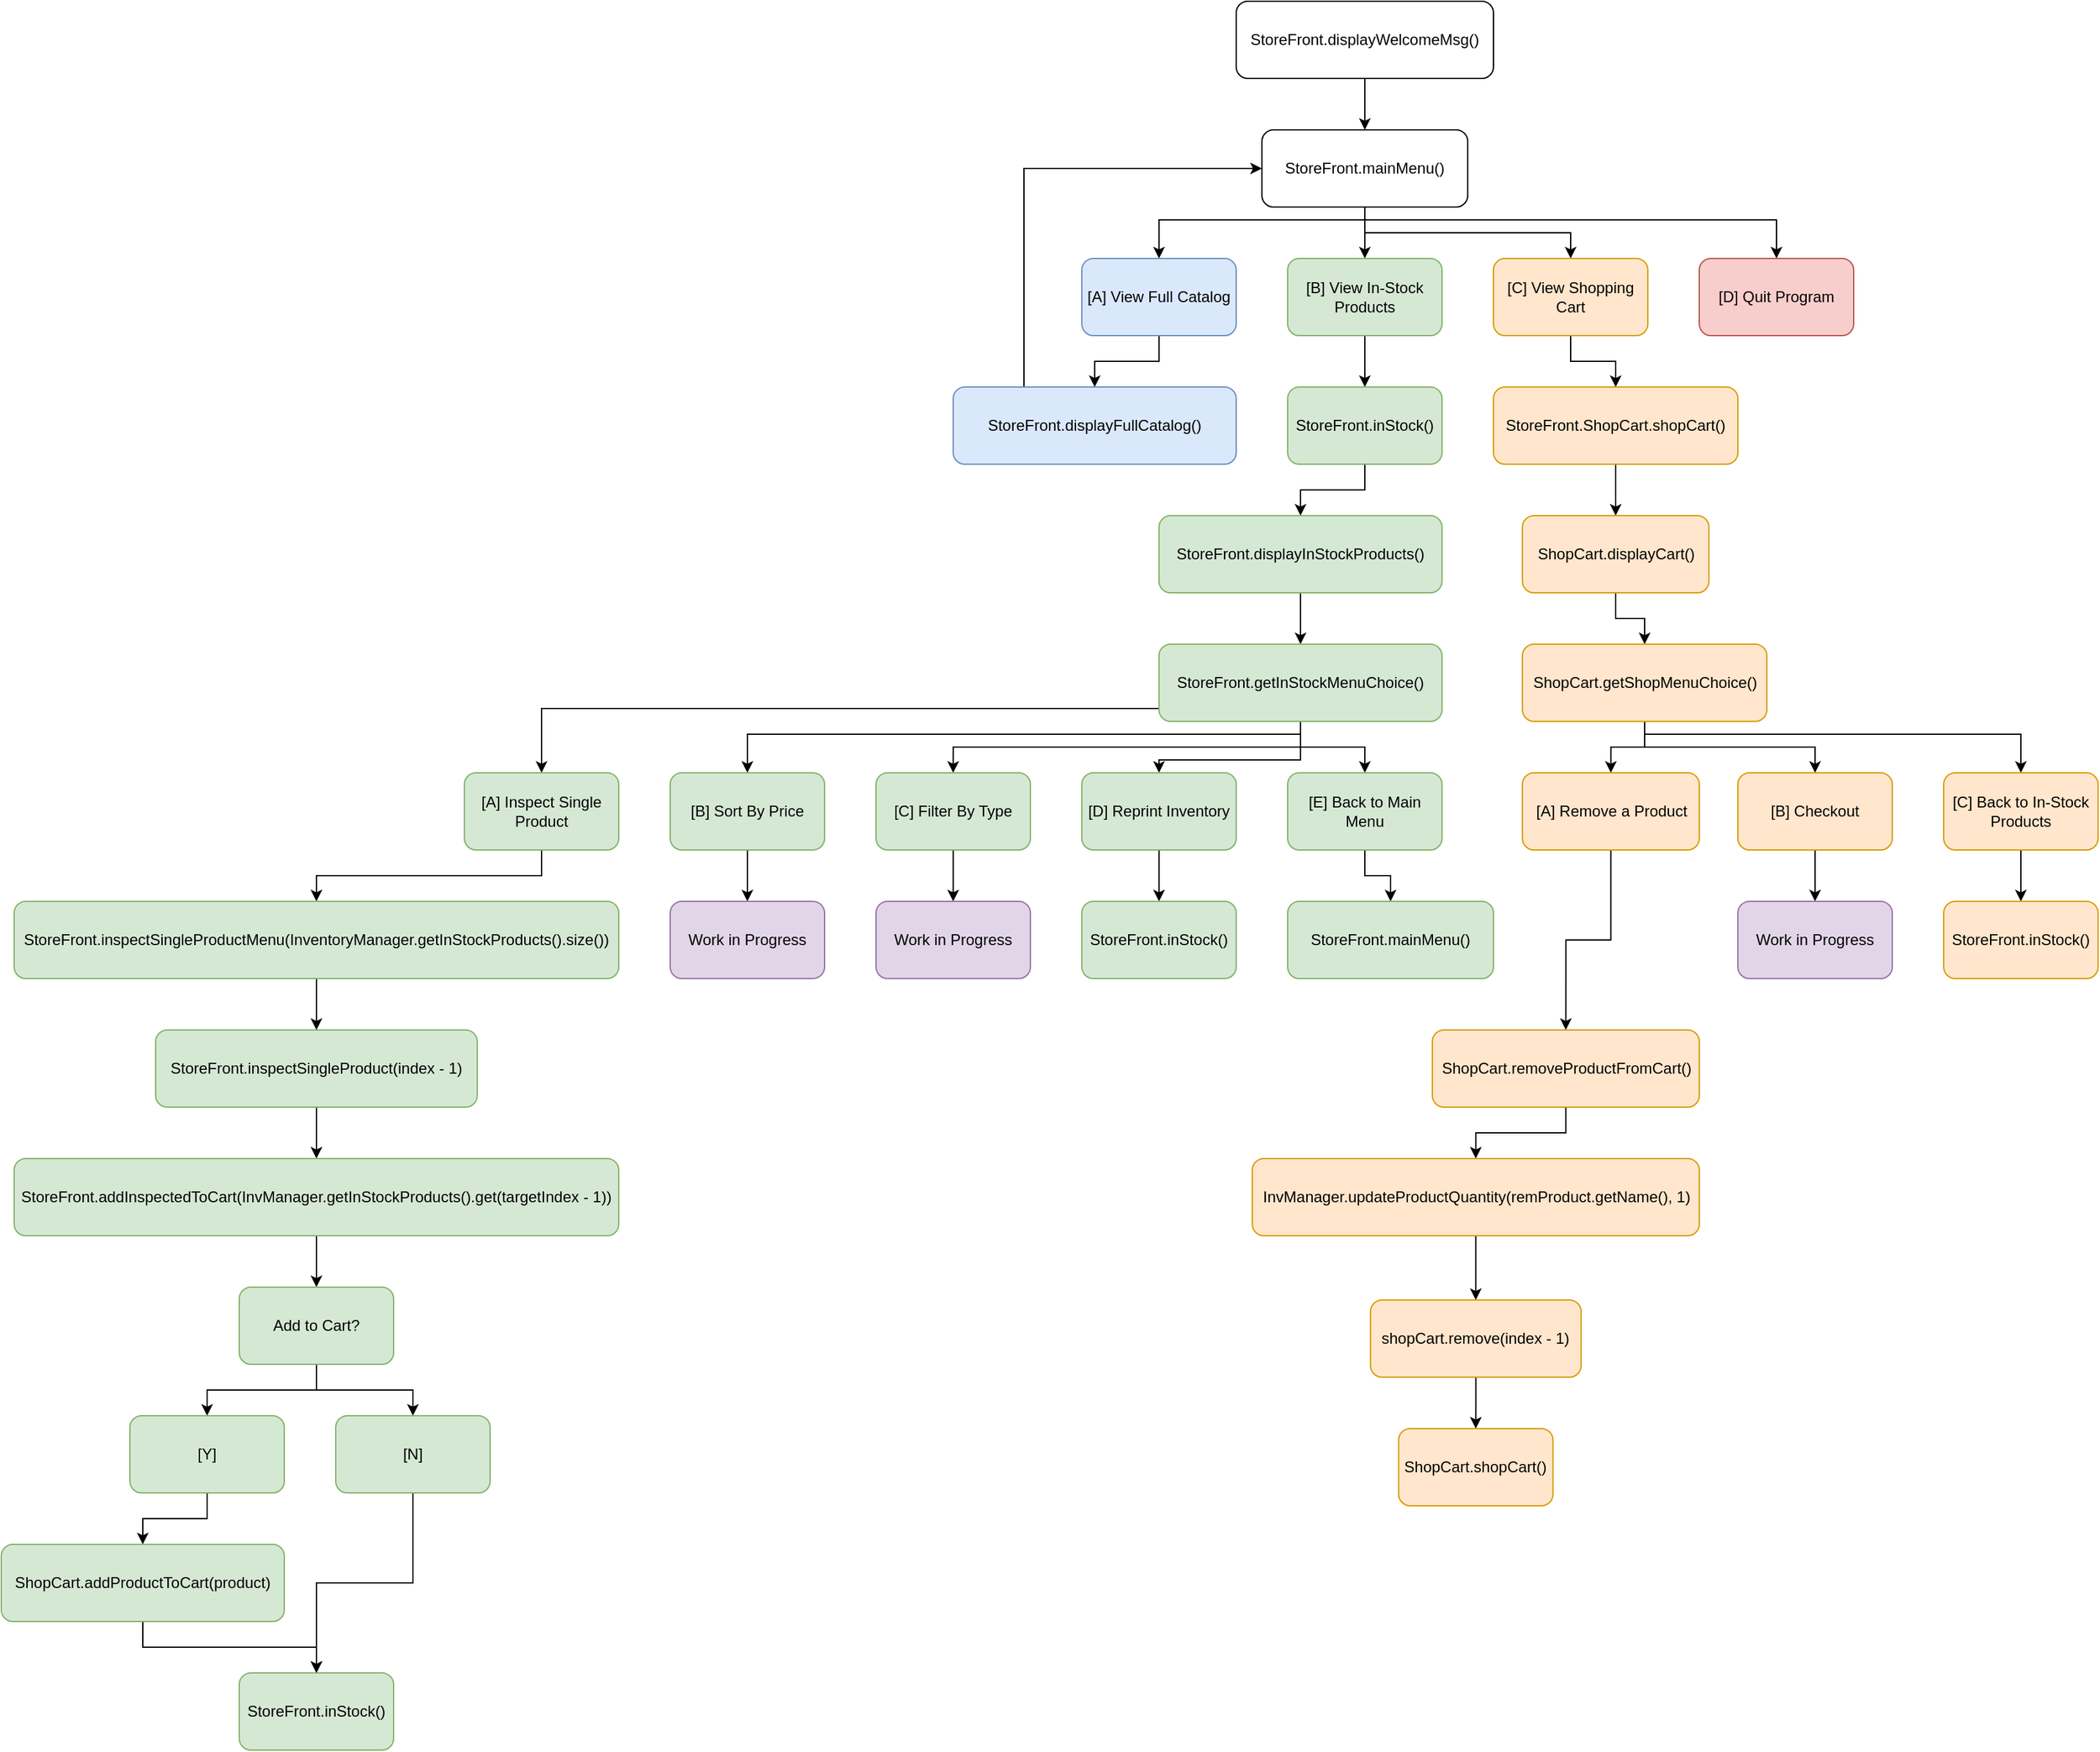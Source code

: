 <mxfile version="21.7.4" type="device">
  <diagram name="StoreFront" id="F5H7FwwVsMKd3ULcCo0r">
    <mxGraphModel dx="2959" dy="1802" grid="1" gridSize="10" guides="1" tooltips="1" connect="1" arrows="1" fold="1" page="1" pageScale="1" pageWidth="850" pageHeight="1100" math="0" shadow="0">
      <root>
        <mxCell id="0" />
        <mxCell id="1" parent="0" />
        <mxCell id="iDvhk0IQRqpuHoOSgjfy-3" style="edgeStyle=orthogonalEdgeStyle;rounded=0;orthogonalLoop=1;jettySize=auto;html=1;entryX=0.5;entryY=0;entryDx=0;entryDy=0;" edge="1" parent="1" source="iDvhk0IQRqpuHoOSgjfy-1" target="iDvhk0IQRqpuHoOSgjfy-2">
          <mxGeometry relative="1" as="geometry" />
        </mxCell>
        <mxCell id="iDvhk0IQRqpuHoOSgjfy-1" value="StoreFront.displayWelcomeMsg()" style="rounded=1;whiteSpace=wrap;html=1;" vertex="1" parent="1">
          <mxGeometry x="80" y="-520" width="200" height="60" as="geometry" />
        </mxCell>
        <mxCell id="iDvhk0IQRqpuHoOSgjfy-8" style="edgeStyle=orthogonalEdgeStyle;rounded=0;orthogonalLoop=1;jettySize=auto;html=1;entryX=0.5;entryY=0;entryDx=0;entryDy=0;" edge="1" parent="1" source="iDvhk0IQRqpuHoOSgjfy-2" target="iDvhk0IQRqpuHoOSgjfy-6">
          <mxGeometry relative="1" as="geometry">
            <Array as="points">
              <mxPoint x="180" y="-350" />
              <mxPoint x="20" y="-350" />
            </Array>
          </mxGeometry>
        </mxCell>
        <mxCell id="iDvhk0IQRqpuHoOSgjfy-9" style="edgeStyle=orthogonalEdgeStyle;rounded=0;orthogonalLoop=1;jettySize=auto;html=1;entryX=0.5;entryY=0;entryDx=0;entryDy=0;" edge="1" parent="1" source="iDvhk0IQRqpuHoOSgjfy-2" target="iDvhk0IQRqpuHoOSgjfy-4">
          <mxGeometry relative="1" as="geometry" />
        </mxCell>
        <mxCell id="iDvhk0IQRqpuHoOSgjfy-10" style="edgeStyle=orthogonalEdgeStyle;rounded=0;orthogonalLoop=1;jettySize=auto;html=1;entryX=0.5;entryY=0;entryDx=0;entryDy=0;" edge="1" parent="1" source="iDvhk0IQRqpuHoOSgjfy-2" target="iDvhk0IQRqpuHoOSgjfy-5">
          <mxGeometry relative="1" as="geometry">
            <Array as="points">
              <mxPoint x="180" y="-340" />
              <mxPoint x="340" y="-340" />
            </Array>
          </mxGeometry>
        </mxCell>
        <mxCell id="iDvhk0IQRqpuHoOSgjfy-11" style="edgeStyle=orthogonalEdgeStyle;rounded=0;orthogonalLoop=1;jettySize=auto;html=1;entryX=0.5;entryY=0;entryDx=0;entryDy=0;" edge="1" parent="1" source="iDvhk0IQRqpuHoOSgjfy-2" target="iDvhk0IQRqpuHoOSgjfy-7">
          <mxGeometry relative="1" as="geometry">
            <Array as="points">
              <mxPoint x="180" y="-350" />
              <mxPoint x="500" y="-350" />
            </Array>
          </mxGeometry>
        </mxCell>
        <mxCell id="iDvhk0IQRqpuHoOSgjfy-2" value="StoreFront.mainMenu()" style="rounded=1;whiteSpace=wrap;html=1;" vertex="1" parent="1">
          <mxGeometry x="100" y="-420" width="160" height="60" as="geometry" />
        </mxCell>
        <mxCell id="iDvhk0IQRqpuHoOSgjfy-17" style="edgeStyle=orthogonalEdgeStyle;rounded=0;orthogonalLoop=1;jettySize=auto;html=1;entryX=0.5;entryY=0;entryDx=0;entryDy=0;" edge="1" parent="1" source="iDvhk0IQRqpuHoOSgjfy-4" target="iDvhk0IQRqpuHoOSgjfy-16">
          <mxGeometry relative="1" as="geometry" />
        </mxCell>
        <mxCell id="iDvhk0IQRqpuHoOSgjfy-4" value="[B] View In-Stock Products" style="rounded=1;whiteSpace=wrap;html=1;fillColor=#d5e8d4;strokeColor=#82b366;" vertex="1" parent="1">
          <mxGeometry x="120" y="-320" width="120" height="60" as="geometry" />
        </mxCell>
        <mxCell id="iDvhk0IQRqpuHoOSgjfy-62" style="edgeStyle=orthogonalEdgeStyle;rounded=0;orthogonalLoop=1;jettySize=auto;html=1;entryX=0.5;entryY=0;entryDx=0;entryDy=0;" edge="1" parent="1" source="iDvhk0IQRqpuHoOSgjfy-5" target="iDvhk0IQRqpuHoOSgjfy-61">
          <mxGeometry relative="1" as="geometry" />
        </mxCell>
        <mxCell id="iDvhk0IQRqpuHoOSgjfy-5" value="[C] View Shopping Cart" style="rounded=1;whiteSpace=wrap;html=1;fillColor=#ffe6cc;strokeColor=#d79b00;" vertex="1" parent="1">
          <mxGeometry x="280" y="-320" width="120" height="60" as="geometry" />
        </mxCell>
        <mxCell id="iDvhk0IQRqpuHoOSgjfy-13" style="edgeStyle=orthogonalEdgeStyle;rounded=0;orthogonalLoop=1;jettySize=auto;html=1;entryX=0.5;entryY=0;entryDx=0;entryDy=0;" edge="1" parent="1" source="iDvhk0IQRqpuHoOSgjfy-6" target="iDvhk0IQRqpuHoOSgjfy-12">
          <mxGeometry relative="1" as="geometry" />
        </mxCell>
        <mxCell id="iDvhk0IQRqpuHoOSgjfy-6" value="[A] View Full Catalog" style="rounded=1;whiteSpace=wrap;html=1;fillColor=#dae8fc;strokeColor=#6c8ebf;" vertex="1" parent="1">
          <mxGeometry x="-40" y="-320" width="120" height="60" as="geometry" />
        </mxCell>
        <mxCell id="iDvhk0IQRqpuHoOSgjfy-7" value="[D] Quit Program" style="rounded=1;whiteSpace=wrap;html=1;fillColor=#f8cecc;strokeColor=#b85450;" vertex="1" parent="1">
          <mxGeometry x="440" y="-320" width="120" height="60" as="geometry" />
        </mxCell>
        <mxCell id="iDvhk0IQRqpuHoOSgjfy-15" style="edgeStyle=orthogonalEdgeStyle;rounded=0;orthogonalLoop=1;jettySize=auto;html=1;exitX=0.25;exitY=0;exitDx=0;exitDy=0;entryX=0;entryY=0.5;entryDx=0;entryDy=0;" edge="1" parent="1" source="iDvhk0IQRqpuHoOSgjfy-12" target="iDvhk0IQRqpuHoOSgjfy-2">
          <mxGeometry relative="1" as="geometry" />
        </mxCell>
        <mxCell id="iDvhk0IQRqpuHoOSgjfy-12" value="StoreFront.displayFullCatalog()" style="rounded=1;whiteSpace=wrap;html=1;fillColor=#dae8fc;strokeColor=#6c8ebf;" vertex="1" parent="1">
          <mxGeometry x="-140" y="-220" width="220" height="60" as="geometry" />
        </mxCell>
        <mxCell id="iDvhk0IQRqpuHoOSgjfy-19" style="edgeStyle=orthogonalEdgeStyle;rounded=0;orthogonalLoop=1;jettySize=auto;html=1;entryX=0.5;entryY=0;entryDx=0;entryDy=0;" edge="1" parent="1" source="iDvhk0IQRqpuHoOSgjfy-16" target="iDvhk0IQRqpuHoOSgjfy-18">
          <mxGeometry relative="1" as="geometry" />
        </mxCell>
        <mxCell id="iDvhk0IQRqpuHoOSgjfy-16" value="StoreFront.inStock()" style="rounded=1;whiteSpace=wrap;html=1;fillColor=#d5e8d4;strokeColor=#82b366;" vertex="1" parent="1">
          <mxGeometry x="120" y="-220" width="120" height="60" as="geometry" />
        </mxCell>
        <mxCell id="iDvhk0IQRqpuHoOSgjfy-22" style="edgeStyle=orthogonalEdgeStyle;rounded=0;orthogonalLoop=1;jettySize=auto;html=1;entryX=0.5;entryY=0;entryDx=0;entryDy=0;" edge="1" parent="1" source="iDvhk0IQRqpuHoOSgjfy-18" target="iDvhk0IQRqpuHoOSgjfy-21">
          <mxGeometry relative="1" as="geometry" />
        </mxCell>
        <mxCell id="iDvhk0IQRqpuHoOSgjfy-18" value="StoreFront.displayInStockProducts()" style="rounded=1;whiteSpace=wrap;html=1;fillColor=#d5e8d4;strokeColor=#82b366;" vertex="1" parent="1">
          <mxGeometry x="20" y="-120" width="220" height="60" as="geometry" />
        </mxCell>
        <mxCell id="iDvhk0IQRqpuHoOSgjfy-28" style="edgeStyle=orthogonalEdgeStyle;rounded=0;orthogonalLoop=1;jettySize=auto;html=1;entryX=0.5;entryY=0;entryDx=0;entryDy=0;" edge="1" parent="1" source="iDvhk0IQRqpuHoOSgjfy-21" target="iDvhk0IQRqpuHoOSgjfy-26">
          <mxGeometry relative="1" as="geometry">
            <Array as="points">
              <mxPoint x="-460" y="30" />
            </Array>
          </mxGeometry>
        </mxCell>
        <mxCell id="iDvhk0IQRqpuHoOSgjfy-29" style="edgeStyle=orthogonalEdgeStyle;rounded=0;orthogonalLoop=1;jettySize=auto;html=1;entryX=0.5;entryY=0;entryDx=0;entryDy=0;" edge="1" parent="1" source="iDvhk0IQRqpuHoOSgjfy-21" target="iDvhk0IQRqpuHoOSgjfy-24">
          <mxGeometry relative="1" as="geometry">
            <Array as="points">
              <mxPoint x="130" y="50" />
              <mxPoint x="-300" y="50" />
            </Array>
          </mxGeometry>
        </mxCell>
        <mxCell id="iDvhk0IQRqpuHoOSgjfy-30" style="edgeStyle=orthogonalEdgeStyle;rounded=0;orthogonalLoop=1;jettySize=auto;html=1;entryX=0.5;entryY=0;entryDx=0;entryDy=0;" edge="1" parent="1" source="iDvhk0IQRqpuHoOSgjfy-21" target="iDvhk0IQRqpuHoOSgjfy-23">
          <mxGeometry relative="1" as="geometry">
            <Array as="points">
              <mxPoint x="130" y="60" />
              <mxPoint x="-140" y="60" />
            </Array>
          </mxGeometry>
        </mxCell>
        <mxCell id="iDvhk0IQRqpuHoOSgjfy-31" style="edgeStyle=orthogonalEdgeStyle;rounded=0;orthogonalLoop=1;jettySize=auto;html=1;entryX=0.5;entryY=0;entryDx=0;entryDy=0;" edge="1" parent="1" source="iDvhk0IQRqpuHoOSgjfy-21" target="iDvhk0IQRqpuHoOSgjfy-25">
          <mxGeometry relative="1" as="geometry">
            <Array as="points">
              <mxPoint x="130" y="70" />
              <mxPoint x="20" y="70" />
            </Array>
          </mxGeometry>
        </mxCell>
        <mxCell id="iDvhk0IQRqpuHoOSgjfy-32" style="edgeStyle=orthogonalEdgeStyle;rounded=0;orthogonalLoop=1;jettySize=auto;html=1;" edge="1" parent="1" source="iDvhk0IQRqpuHoOSgjfy-21" target="iDvhk0IQRqpuHoOSgjfy-27">
          <mxGeometry relative="1" as="geometry" />
        </mxCell>
        <mxCell id="iDvhk0IQRqpuHoOSgjfy-21" value="StoreFront.getInStockMenuChoice()" style="rounded=1;whiteSpace=wrap;html=1;fillColor=#d5e8d4;strokeColor=#82b366;" vertex="1" parent="1">
          <mxGeometry x="20" y="-20" width="220" height="60" as="geometry" />
        </mxCell>
        <mxCell id="iDvhk0IQRqpuHoOSgjfy-59" style="edgeStyle=orthogonalEdgeStyle;rounded=0;orthogonalLoop=1;jettySize=auto;html=1;entryX=0.5;entryY=0;entryDx=0;entryDy=0;" edge="1" parent="1" source="iDvhk0IQRqpuHoOSgjfy-23" target="iDvhk0IQRqpuHoOSgjfy-58">
          <mxGeometry relative="1" as="geometry" />
        </mxCell>
        <mxCell id="iDvhk0IQRqpuHoOSgjfy-23" value="[C] Filter By Type" style="rounded=1;whiteSpace=wrap;html=1;fillColor=#d5e8d4;strokeColor=#82b366;" vertex="1" parent="1">
          <mxGeometry x="-200" y="80" width="120" height="60" as="geometry" />
        </mxCell>
        <mxCell id="iDvhk0IQRqpuHoOSgjfy-60" style="edgeStyle=orthogonalEdgeStyle;rounded=0;orthogonalLoop=1;jettySize=auto;html=1;entryX=0.5;entryY=0;entryDx=0;entryDy=0;" edge="1" parent="1" source="iDvhk0IQRqpuHoOSgjfy-24" target="iDvhk0IQRqpuHoOSgjfy-57">
          <mxGeometry relative="1" as="geometry" />
        </mxCell>
        <mxCell id="iDvhk0IQRqpuHoOSgjfy-24" value="[B] Sort By Price" style="rounded=1;whiteSpace=wrap;html=1;fillColor=#d5e8d4;strokeColor=#82b366;" vertex="1" parent="1">
          <mxGeometry x="-360" y="80" width="120" height="60" as="geometry" />
        </mxCell>
        <mxCell id="iDvhk0IQRqpuHoOSgjfy-56" style="edgeStyle=orthogonalEdgeStyle;rounded=0;orthogonalLoop=1;jettySize=auto;html=1;entryX=0.5;entryY=0;entryDx=0;entryDy=0;" edge="1" parent="1" source="iDvhk0IQRqpuHoOSgjfy-25" target="iDvhk0IQRqpuHoOSgjfy-55">
          <mxGeometry relative="1" as="geometry" />
        </mxCell>
        <mxCell id="iDvhk0IQRqpuHoOSgjfy-25" value="[D] Reprint Inventory" style="rounded=1;whiteSpace=wrap;html=1;fillColor=#d5e8d4;strokeColor=#82b366;" vertex="1" parent="1">
          <mxGeometry x="-40" y="80" width="120" height="60" as="geometry" />
        </mxCell>
        <mxCell id="iDvhk0IQRqpuHoOSgjfy-34" style="edgeStyle=orthogonalEdgeStyle;rounded=0;orthogonalLoop=1;jettySize=auto;html=1;entryX=0.5;entryY=0;entryDx=0;entryDy=0;" edge="1" parent="1" source="iDvhk0IQRqpuHoOSgjfy-26" target="iDvhk0IQRqpuHoOSgjfy-33">
          <mxGeometry relative="1" as="geometry" />
        </mxCell>
        <mxCell id="iDvhk0IQRqpuHoOSgjfy-26" value="[A] Inspect Single Product" style="rounded=1;whiteSpace=wrap;html=1;fillColor=#d5e8d4;strokeColor=#82b366;" vertex="1" parent="1">
          <mxGeometry x="-520" y="80" width="120" height="60" as="geometry" />
        </mxCell>
        <mxCell id="iDvhk0IQRqpuHoOSgjfy-54" style="edgeStyle=orthogonalEdgeStyle;rounded=0;orthogonalLoop=1;jettySize=auto;html=1;entryX=0.5;entryY=0;entryDx=0;entryDy=0;" edge="1" parent="1" source="iDvhk0IQRqpuHoOSgjfy-27" target="iDvhk0IQRqpuHoOSgjfy-53">
          <mxGeometry relative="1" as="geometry" />
        </mxCell>
        <mxCell id="iDvhk0IQRqpuHoOSgjfy-27" value="[E] Back to Main Menu" style="rounded=1;whiteSpace=wrap;html=1;fillColor=#d5e8d4;strokeColor=#82b366;" vertex="1" parent="1">
          <mxGeometry x="120" y="80" width="120" height="60" as="geometry" />
        </mxCell>
        <mxCell id="iDvhk0IQRqpuHoOSgjfy-36" style="edgeStyle=orthogonalEdgeStyle;rounded=0;orthogonalLoop=1;jettySize=auto;html=1;entryX=0.5;entryY=0;entryDx=0;entryDy=0;" edge="1" parent="1" source="iDvhk0IQRqpuHoOSgjfy-33" target="iDvhk0IQRqpuHoOSgjfy-35">
          <mxGeometry relative="1" as="geometry" />
        </mxCell>
        <mxCell id="iDvhk0IQRqpuHoOSgjfy-33" value="StoreFront.inspectSingleProductMenu(InventoryManager.getInStockProducts().size())" style="rounded=1;whiteSpace=wrap;html=1;fillColor=#d5e8d4;strokeColor=#82b366;" vertex="1" parent="1">
          <mxGeometry x="-870" y="180" width="470" height="60" as="geometry" />
        </mxCell>
        <mxCell id="iDvhk0IQRqpuHoOSgjfy-38" style="edgeStyle=orthogonalEdgeStyle;rounded=0;orthogonalLoop=1;jettySize=auto;html=1;entryX=0.5;entryY=0;entryDx=0;entryDy=0;" edge="1" parent="1" source="iDvhk0IQRqpuHoOSgjfy-35" target="iDvhk0IQRqpuHoOSgjfy-37">
          <mxGeometry relative="1" as="geometry" />
        </mxCell>
        <mxCell id="iDvhk0IQRqpuHoOSgjfy-35" value="StoreFront.inspectSingleProduct(index - 1)" style="rounded=1;whiteSpace=wrap;html=1;fillColor=#d5e8d4;strokeColor=#82b366;" vertex="1" parent="1">
          <mxGeometry x="-760" y="280" width="250" height="60" as="geometry" />
        </mxCell>
        <mxCell id="iDvhk0IQRqpuHoOSgjfy-44" style="edgeStyle=orthogonalEdgeStyle;rounded=0;orthogonalLoop=1;jettySize=auto;html=1;entryX=0.5;entryY=0;entryDx=0;entryDy=0;" edge="1" parent="1" source="iDvhk0IQRqpuHoOSgjfy-37" target="iDvhk0IQRqpuHoOSgjfy-39">
          <mxGeometry relative="1" as="geometry" />
        </mxCell>
        <mxCell id="iDvhk0IQRqpuHoOSgjfy-37" value="StoreFront.addInspectedToCart(InvManager.getInStockProducts().get(targetIndex - 1))" style="rounded=1;whiteSpace=wrap;html=1;fillColor=#d5e8d4;strokeColor=#82b366;" vertex="1" parent="1">
          <mxGeometry x="-870" y="380" width="470" height="60" as="geometry" />
        </mxCell>
        <mxCell id="iDvhk0IQRqpuHoOSgjfy-42" style="edgeStyle=orthogonalEdgeStyle;rounded=0;orthogonalLoop=1;jettySize=auto;html=1;entryX=0.5;entryY=0;entryDx=0;entryDy=0;" edge="1" parent="1" source="iDvhk0IQRqpuHoOSgjfy-39" target="iDvhk0IQRqpuHoOSgjfy-41">
          <mxGeometry relative="1" as="geometry" />
        </mxCell>
        <mxCell id="iDvhk0IQRqpuHoOSgjfy-43" style="edgeStyle=orthogonalEdgeStyle;rounded=0;orthogonalLoop=1;jettySize=auto;html=1;entryX=0.5;entryY=0;entryDx=0;entryDy=0;" edge="1" parent="1" source="iDvhk0IQRqpuHoOSgjfy-39" target="iDvhk0IQRqpuHoOSgjfy-40">
          <mxGeometry relative="1" as="geometry" />
        </mxCell>
        <mxCell id="iDvhk0IQRqpuHoOSgjfy-39" value="Add to Cart?" style="rounded=1;whiteSpace=wrap;html=1;fillColor=#d5e8d4;strokeColor=#82b366;" vertex="1" parent="1">
          <mxGeometry x="-695" y="480" width="120" height="60" as="geometry" />
        </mxCell>
        <mxCell id="iDvhk0IQRqpuHoOSgjfy-50" style="edgeStyle=orthogonalEdgeStyle;rounded=0;orthogonalLoop=1;jettySize=auto;html=1;entryX=0.5;entryY=0;entryDx=0;entryDy=0;" edge="1" parent="1" source="iDvhk0IQRqpuHoOSgjfy-40" target="iDvhk0IQRqpuHoOSgjfy-49">
          <mxGeometry relative="1" as="geometry" />
        </mxCell>
        <mxCell id="iDvhk0IQRqpuHoOSgjfy-40" value="[Y]" style="rounded=1;whiteSpace=wrap;html=1;fillColor=#d5e8d4;strokeColor=#82b366;" vertex="1" parent="1">
          <mxGeometry x="-780" y="580" width="120" height="60" as="geometry" />
        </mxCell>
        <mxCell id="iDvhk0IQRqpuHoOSgjfy-52" style="edgeStyle=orthogonalEdgeStyle;rounded=0;orthogonalLoop=1;jettySize=auto;html=1;entryX=0.5;entryY=0;entryDx=0;entryDy=0;" edge="1" parent="1" source="iDvhk0IQRqpuHoOSgjfy-41" target="iDvhk0IQRqpuHoOSgjfy-45">
          <mxGeometry relative="1" as="geometry" />
        </mxCell>
        <mxCell id="iDvhk0IQRqpuHoOSgjfy-41" value="[N]" style="rounded=1;whiteSpace=wrap;html=1;fillColor=#d5e8d4;strokeColor=#82b366;" vertex="1" parent="1">
          <mxGeometry x="-620" y="580" width="120" height="60" as="geometry" />
        </mxCell>
        <mxCell id="iDvhk0IQRqpuHoOSgjfy-45" value="StoreFront.inStock()" style="rounded=1;whiteSpace=wrap;html=1;fillColor=#d5e8d4;strokeColor=#82b366;" vertex="1" parent="1">
          <mxGeometry x="-695" y="780" width="120" height="60" as="geometry" />
        </mxCell>
        <mxCell id="iDvhk0IQRqpuHoOSgjfy-51" style="edgeStyle=orthogonalEdgeStyle;rounded=0;orthogonalLoop=1;jettySize=auto;html=1;entryX=0.5;entryY=0;entryDx=0;entryDy=0;" edge="1" parent="1" source="iDvhk0IQRqpuHoOSgjfy-49" target="iDvhk0IQRqpuHoOSgjfy-45">
          <mxGeometry relative="1" as="geometry" />
        </mxCell>
        <mxCell id="iDvhk0IQRqpuHoOSgjfy-49" value="ShopCart.addProductToCart(product)" style="rounded=1;whiteSpace=wrap;html=1;fillColor=#d5e8d4;strokeColor=#82b366;" vertex="1" parent="1">
          <mxGeometry x="-880" y="680" width="220" height="60" as="geometry" />
        </mxCell>
        <mxCell id="iDvhk0IQRqpuHoOSgjfy-53" value="StoreFront.mainMenu()" style="rounded=1;whiteSpace=wrap;html=1;fillColor=#d5e8d4;strokeColor=#82b366;" vertex="1" parent="1">
          <mxGeometry x="120" y="180" width="160" height="60" as="geometry" />
        </mxCell>
        <mxCell id="iDvhk0IQRqpuHoOSgjfy-55" value="StoreFront.inStock()" style="rounded=1;whiteSpace=wrap;html=1;fillColor=#d5e8d4;strokeColor=#82b366;" vertex="1" parent="1">
          <mxGeometry x="-40" y="180" width="120" height="60" as="geometry" />
        </mxCell>
        <mxCell id="iDvhk0IQRqpuHoOSgjfy-57" value="Work in Progress" style="rounded=1;whiteSpace=wrap;html=1;fillColor=#e1d5e7;strokeColor=#9673a6;" vertex="1" parent="1">
          <mxGeometry x="-360" y="180" width="120" height="60" as="geometry" />
        </mxCell>
        <mxCell id="iDvhk0IQRqpuHoOSgjfy-58" value="Work in Progress" style="rounded=1;whiteSpace=wrap;html=1;fillColor=#e1d5e7;strokeColor=#9673a6;" vertex="1" parent="1">
          <mxGeometry x="-200" y="180" width="120" height="60" as="geometry" />
        </mxCell>
        <mxCell id="iDvhk0IQRqpuHoOSgjfy-64" style="edgeStyle=orthogonalEdgeStyle;rounded=0;orthogonalLoop=1;jettySize=auto;html=1;entryX=0.5;entryY=0;entryDx=0;entryDy=0;" edge="1" parent="1" source="iDvhk0IQRqpuHoOSgjfy-61" target="iDvhk0IQRqpuHoOSgjfy-63">
          <mxGeometry relative="1" as="geometry" />
        </mxCell>
        <mxCell id="iDvhk0IQRqpuHoOSgjfy-61" value="StoreFront.ShopCart.shopCart()" style="rounded=1;whiteSpace=wrap;html=1;fillColor=#ffe6cc;strokeColor=#d79b00;" vertex="1" parent="1">
          <mxGeometry x="280" y="-220" width="190" height="60" as="geometry" />
        </mxCell>
        <mxCell id="iDvhk0IQRqpuHoOSgjfy-66" style="edgeStyle=orthogonalEdgeStyle;rounded=0;orthogonalLoop=1;jettySize=auto;html=1;entryX=0.5;entryY=0;entryDx=0;entryDy=0;" edge="1" parent="1" source="iDvhk0IQRqpuHoOSgjfy-63" target="iDvhk0IQRqpuHoOSgjfy-65">
          <mxGeometry relative="1" as="geometry" />
        </mxCell>
        <mxCell id="iDvhk0IQRqpuHoOSgjfy-63" value="ShopCart.displayCart()" style="rounded=1;whiteSpace=wrap;html=1;fillColor=#ffe6cc;strokeColor=#d79b00;" vertex="1" parent="1">
          <mxGeometry x="302.5" y="-120" width="145" height="60" as="geometry" />
        </mxCell>
        <mxCell id="iDvhk0IQRqpuHoOSgjfy-71" style="edgeStyle=orthogonalEdgeStyle;rounded=0;orthogonalLoop=1;jettySize=auto;html=1;entryX=0.5;entryY=0;entryDx=0;entryDy=0;" edge="1" parent="1" source="iDvhk0IQRqpuHoOSgjfy-65" target="iDvhk0IQRqpuHoOSgjfy-68">
          <mxGeometry relative="1" as="geometry" />
        </mxCell>
        <mxCell id="iDvhk0IQRqpuHoOSgjfy-73" style="edgeStyle=orthogonalEdgeStyle;rounded=0;orthogonalLoop=1;jettySize=auto;html=1;entryX=0.5;entryY=0;entryDx=0;entryDy=0;" edge="1" parent="1" source="iDvhk0IQRqpuHoOSgjfy-65" target="iDvhk0IQRqpuHoOSgjfy-67">
          <mxGeometry relative="1" as="geometry" />
        </mxCell>
        <mxCell id="iDvhk0IQRqpuHoOSgjfy-74" style="edgeStyle=orthogonalEdgeStyle;rounded=0;orthogonalLoop=1;jettySize=auto;html=1;entryX=0.5;entryY=0;entryDx=0;entryDy=0;" edge="1" parent="1" source="iDvhk0IQRqpuHoOSgjfy-65" target="iDvhk0IQRqpuHoOSgjfy-69">
          <mxGeometry relative="1" as="geometry">
            <Array as="points">
              <mxPoint x="398" y="50" />
              <mxPoint x="690" y="50" />
            </Array>
          </mxGeometry>
        </mxCell>
        <mxCell id="iDvhk0IQRqpuHoOSgjfy-65" value="ShopCart.getShopMenuChoice()" style="rounded=1;whiteSpace=wrap;html=1;fillColor=#ffe6cc;strokeColor=#d79b00;" vertex="1" parent="1">
          <mxGeometry x="302.5" y="-20" width="190" height="60" as="geometry" />
        </mxCell>
        <mxCell id="iDvhk0IQRqpuHoOSgjfy-78" style="edgeStyle=orthogonalEdgeStyle;rounded=0;orthogonalLoop=1;jettySize=auto;html=1;entryX=0.5;entryY=0;entryDx=0;entryDy=0;" edge="1" parent="1" source="iDvhk0IQRqpuHoOSgjfy-67" target="iDvhk0IQRqpuHoOSgjfy-77">
          <mxGeometry relative="1" as="geometry" />
        </mxCell>
        <mxCell id="iDvhk0IQRqpuHoOSgjfy-67" value="[A] Remove a Product" style="rounded=1;whiteSpace=wrap;html=1;fillColor=#ffe6cc;strokeColor=#d79b00;" vertex="1" parent="1">
          <mxGeometry x="302.5" y="80" width="137.5" height="60" as="geometry" />
        </mxCell>
        <mxCell id="iDvhk0IQRqpuHoOSgjfy-76" style="edgeStyle=orthogonalEdgeStyle;rounded=0;orthogonalLoop=1;jettySize=auto;html=1;entryX=0.5;entryY=0;entryDx=0;entryDy=0;" edge="1" parent="1" source="iDvhk0IQRqpuHoOSgjfy-68" target="iDvhk0IQRqpuHoOSgjfy-75">
          <mxGeometry relative="1" as="geometry" />
        </mxCell>
        <mxCell id="iDvhk0IQRqpuHoOSgjfy-68" value="[B] Checkout" style="rounded=1;whiteSpace=wrap;html=1;fillColor=#ffe6cc;strokeColor=#d79b00;" vertex="1" parent="1">
          <mxGeometry x="470" y="80" width="120" height="60" as="geometry" />
        </mxCell>
        <mxCell id="iDvhk0IQRqpuHoOSgjfy-86" style="edgeStyle=orthogonalEdgeStyle;rounded=0;orthogonalLoop=1;jettySize=auto;html=1;entryX=0.5;entryY=0;entryDx=0;entryDy=0;" edge="1" parent="1" source="iDvhk0IQRqpuHoOSgjfy-69" target="iDvhk0IQRqpuHoOSgjfy-85">
          <mxGeometry relative="1" as="geometry" />
        </mxCell>
        <mxCell id="iDvhk0IQRqpuHoOSgjfy-69" value="[C] Back to In-Stock Products" style="rounded=1;whiteSpace=wrap;html=1;fillColor=#ffe6cc;strokeColor=#d79b00;" vertex="1" parent="1">
          <mxGeometry x="630" y="80" width="120" height="60" as="geometry" />
        </mxCell>
        <mxCell id="iDvhk0IQRqpuHoOSgjfy-75" value="Work in Progress" style="rounded=1;whiteSpace=wrap;html=1;fillColor=#e1d5e7;strokeColor=#9673a6;" vertex="1" parent="1">
          <mxGeometry x="470" y="180" width="120" height="60" as="geometry" />
        </mxCell>
        <mxCell id="iDvhk0IQRqpuHoOSgjfy-80" style="edgeStyle=orthogonalEdgeStyle;rounded=0;orthogonalLoop=1;jettySize=auto;html=1;entryX=0.5;entryY=0;entryDx=0;entryDy=0;" edge="1" parent="1" source="iDvhk0IQRqpuHoOSgjfy-77" target="iDvhk0IQRqpuHoOSgjfy-79">
          <mxGeometry relative="1" as="geometry" />
        </mxCell>
        <mxCell id="iDvhk0IQRqpuHoOSgjfy-77" value="ShopCart.removeProductFromCart()" style="rounded=1;whiteSpace=wrap;html=1;fillColor=#ffe6cc;strokeColor=#d79b00;" vertex="1" parent="1">
          <mxGeometry x="232.5" y="280" width="207.5" height="60" as="geometry" />
        </mxCell>
        <mxCell id="iDvhk0IQRqpuHoOSgjfy-82" style="edgeStyle=orthogonalEdgeStyle;rounded=0;orthogonalLoop=1;jettySize=auto;html=1;entryX=0.5;entryY=0;entryDx=0;entryDy=0;" edge="1" parent="1" source="iDvhk0IQRqpuHoOSgjfy-79" target="iDvhk0IQRqpuHoOSgjfy-81">
          <mxGeometry relative="1" as="geometry" />
        </mxCell>
        <mxCell id="iDvhk0IQRqpuHoOSgjfy-79" value="InvManager.updateProductQuantity(remProduct.getName(), 1)" style="rounded=1;whiteSpace=wrap;html=1;fillColor=#ffe6cc;strokeColor=#d79b00;" vertex="1" parent="1">
          <mxGeometry x="92.5" y="380" width="347.5" height="60" as="geometry" />
        </mxCell>
        <mxCell id="iDvhk0IQRqpuHoOSgjfy-84" style="edgeStyle=orthogonalEdgeStyle;rounded=0;orthogonalLoop=1;jettySize=auto;html=1;entryX=0.5;entryY=0;entryDx=0;entryDy=0;" edge="1" parent="1" source="iDvhk0IQRqpuHoOSgjfy-81" target="iDvhk0IQRqpuHoOSgjfy-83">
          <mxGeometry relative="1" as="geometry" />
        </mxCell>
        <mxCell id="iDvhk0IQRqpuHoOSgjfy-81" value="shopCart.remove(index - 1)" style="rounded=1;whiteSpace=wrap;html=1;fillColor=#ffe6cc;strokeColor=#d79b00;" vertex="1" parent="1">
          <mxGeometry x="184.38" y="490" width="163.75" height="60" as="geometry" />
        </mxCell>
        <mxCell id="iDvhk0IQRqpuHoOSgjfy-83" value="ShopCart.shopCart()" style="rounded=1;whiteSpace=wrap;html=1;fillColor=#ffe6cc;strokeColor=#d79b00;" vertex="1" parent="1">
          <mxGeometry x="206.25" y="590" width="120" height="60" as="geometry" />
        </mxCell>
        <mxCell id="iDvhk0IQRqpuHoOSgjfy-85" value="StoreFront.inStock()" style="rounded=1;whiteSpace=wrap;html=1;fillColor=#ffe6cc;strokeColor=#d79b00;" vertex="1" parent="1">
          <mxGeometry x="630" y="180" width="120" height="60" as="geometry" />
        </mxCell>
      </root>
    </mxGraphModel>
  </diagram>
</mxfile>
